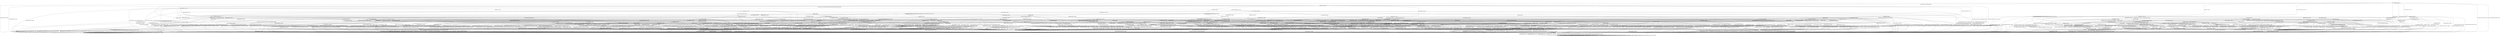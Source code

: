 digraph h17 {
s0 [label="s0"];
s1 [label="s1"];
s2 [label="s2"];
s6 [label="s6"];
s8 [label="s8"];
s16 [label="s16"];
s17 [label="s17"];
s94 [label="s94"];
s3 [label="s3"];
s4 [label="s4"];
s7 [label="s7"];
s9 [label="s9"];
s10 [label="s10"];
s18 [label="s18"];
s24 [label="s24"];
s69 [label="s69"];
s72 [label="s72"];
s76 [label="s76"];
s77 [label="s77"];
s79 [label="s79"];
s95 [label="s95"];
s96 [label="s96"];
s5 [label="s5"];
s11 [label="s11"];
s19 [label="s19"];
s25 [label="s25"];
s27 [label="s27"];
s29 [label="s29"];
s30 [label="s30"];
s31 [label="s31"];
s36 [label="s36"];
s40 [label="s40"];
s42 [label="s42"];
s43 [label="s43"];
s45 [label="s45"];
s81 [label="s81"];
s82 [label="s82"];
s91 [label="s91"];
s92 [label="s92"];
s98 [label="s98"];
s99 [label="s99"];
s100 [label="s100"];
s12 [label="s12"];
s13 [label="s13"];
s20 [label="s20"];
s22 [label="s22"];
s26 [label="s26"];
s28 [label="s28"];
s32 [label="s32"];
s37 [label="s37"];
s39 [label="s39"];
s41 [label="s41"];
s44 [label="s44"];
s51 [label="s51"];
s53 [label="s53"];
s59 [label="s59"];
s61 [label="s61"];
s62 [label="s62"];
s67 [label="s67"];
s78 [label="s78"];
s93 [label="s93"];
s101 [label="s101"];
s14 [label="s14"];
s15 [label="s15"];
s21 [label="s21"];
s23 [label="s23"];
s33 [label="s33"];
s34 [label="s34"];
s35 [label="s35"];
s38 [label="s38"];
s46 [label="s46"];
s47 [label="s47"];
s48 [label="s48"];
s50 [label="s50"];
s52 [label="s52"];
s60 [label="s60"];
s63 [label="s63"];
s70 [label="s70"];
s71 [label="s71"];
s80 [label="s80"];
s83 [label="s83"];
s87 [label="s87"];
s97 [label="s97"];
s49 [label="s49"];
s54 [label="s54"];
s55 [label="s55"];
s56 [label="s56"];
s64 [label="s64"];
s65 [label="s65"];
s66 [label="s66"];
s68 [label="s68"];
s73 [label="s73"];
s74 [label="s74"];
s75 [label="s75"];
s84 [label="s84"];
s86 [label="s86"];
s57 [label="s57"];
s58 [label="s58"];
s85 [label="s85"];
s88 [label="s88"];
s89 [label="s89"];
s90 [label="s90"];
s0 -> s1 [label="RSA_CLIENT_HELLO / HELLO_VERIFY_REQUEST"];
s0 -> s2 [label="RSA_CLIENT_KEY_EXCHANGE / TIMEOUT"];
s0 -> s8 [label="CHANGE_CIPHER_SPEC / TIMEOUT"];
s0 -> s16 [label="FINISHED / TIMEOUT"];
s0 -> s0 [label="APPLICATION / TIMEOUT"];
s0 -> s94 [label="CERTIFICATE / TIMEOUT"];
s0 -> s17 [label="EMPTY_CERTIFICATE / TIMEOUT"];
s0 -> s16 [label="CERTIFICATE_VERIFY / TIMEOUT"];
s0 -> s6 [label="Alert(WARNING,CLOSE_NOTIFY) / TIMEOUT"];
s0 -> s6 [label="Alert(FATAL,UNEXPECTED_MESSAGE) / TIMEOUT"];
s1 -> s3 [label="RSA_CLIENT_HELLO / SERVER_HELLO,CERTIFICATE,CERTIFICATE_REQUEST,SERVER_HELLO_DONE"];
s1 -> s4 [label="RSA_CLIENT_KEY_EXCHANGE / TIMEOUT"];
s1 -> s8 [label="CHANGE_CIPHER_SPEC / TIMEOUT"];
s1 -> s9 [label="FINISHED / TIMEOUT"];
s1 -> s1 [label="APPLICATION / TIMEOUT"];
s1 -> s24 [label="CERTIFICATE / TIMEOUT"];
s1 -> s18 [label="EMPTY_CERTIFICATE / TIMEOUT"];
s1 -> s9 [label="CERTIFICATE_VERIFY / TIMEOUT"];
s1 -> s6 [label="Alert(WARNING,CLOSE_NOTIFY) / Alert(WARNING,CLOSE_NOTIFY)"];
s1 -> s6 [label="Alert(FATAL,UNEXPECTED_MESSAGE) / TIMEOUT"];
s2 -> s69 [label="RSA_CLIENT_HELLO / TIMEOUT"];
s2 -> s16 [label="RSA_CLIENT_KEY_EXCHANGE / TIMEOUT"];
s2 -> s10 [label="CHANGE_CIPHER_SPEC / TIMEOUT"];
s2 -> s79 [label="FINISHED / TIMEOUT"];
s2 -> s2 [label="APPLICATION / TIMEOUT"];
s2 -> s76 [label="CERTIFICATE / TIMEOUT"];
s2 -> s76 [label="EMPTY_CERTIFICATE / TIMEOUT"];
s2 -> s95 [label="CERTIFICATE_VERIFY / TIMEOUT"];
s2 -> s6 [label="Alert(WARNING,CLOSE_NOTIFY) / TIMEOUT"];
s2 -> s6 [label="Alert(FATAL,UNEXPECTED_MESSAGE) / TIMEOUT"];
s6 -> s7 [label="RSA_CLIENT_HELLO / TIMEOUT"];
s6 -> s7 [label="RSA_CLIENT_KEY_EXCHANGE / TIMEOUT"];
s6 -> s7 [label="CHANGE_CIPHER_SPEC / TIMEOUT"];
s6 -> s7 [label="FINISHED / TIMEOUT"];
s6 -> s7 [label="APPLICATION / TIMEOUT"];
s6 -> s7 [label="CERTIFICATE / TIMEOUT"];
s6 -> s7 [label="EMPTY_CERTIFICATE / TIMEOUT"];
s6 -> s7 [label="CERTIFICATE_VERIFY / TIMEOUT"];
s6 -> s7 [label="Alert(WARNING,CLOSE_NOTIFY) / TIMEOUT"];
s6 -> s7 [label="Alert(FATAL,UNEXPECTED_MESSAGE) / TIMEOUT"];
s8 -> s8 [label="RSA_CLIENT_HELLO / TIMEOUT"];
s8 -> s8 [label="RSA_CLIENT_KEY_EXCHANGE / TIMEOUT"];
s8 -> s8 [label="CHANGE_CIPHER_SPEC / TIMEOUT"];
s8 -> s8 [label="FINISHED / TIMEOUT"];
s8 -> s8 [label="APPLICATION / TIMEOUT"];
s8 -> s8 [label="CERTIFICATE / TIMEOUT"];
s8 -> s8 [label="EMPTY_CERTIFICATE / TIMEOUT"];
s8 -> s8 [label="CERTIFICATE_VERIFY / TIMEOUT"];
s8 -> s8 [label="Alert(WARNING,CLOSE_NOTIFY) / TIMEOUT"];
s8 -> s8 [label="Alert(FATAL,UNEXPECTED_MESSAGE) / TIMEOUT"];
s16 -> s16 [label="RSA_CLIENT_HELLO / TIMEOUT"];
s16 -> s16 [label="RSA_CLIENT_KEY_EXCHANGE / TIMEOUT"];
s16 -> s8 [label="CHANGE_CIPHER_SPEC / TIMEOUT"];
s16 -> s16 [label="FINISHED / TIMEOUT"];
s16 -> s16 [label="APPLICATION / TIMEOUT"];
s16 -> s16 [label="CERTIFICATE / TIMEOUT"];
s16 -> s16 [label="EMPTY_CERTIFICATE / TIMEOUT"];
s16 -> s16 [label="CERTIFICATE_VERIFY / TIMEOUT"];
s16 -> s6 [label="Alert(WARNING,CLOSE_NOTIFY) / TIMEOUT"];
s16 -> s6 [label="Alert(FATAL,UNEXPECTED_MESSAGE) / TIMEOUT"];
s17 -> s72 [label="RSA_CLIENT_HELLO / TIMEOUT"];
s17 -> s76 [label="RSA_CLIENT_KEY_EXCHANGE / TIMEOUT"];
s17 -> s10 [label="CHANGE_CIPHER_SPEC / TIMEOUT"];
s17 -> s77 [label="FINISHED / TIMEOUT"];
s17 -> s17 [label="APPLICATION / TIMEOUT"];
s17 -> s16 [label="CERTIFICATE / TIMEOUT"];
s17 -> s16 [label="EMPTY_CERTIFICATE / TIMEOUT"];
s17 -> s96 [label="CERTIFICATE_VERIFY / TIMEOUT"];
s17 -> s6 [label="Alert(WARNING,CLOSE_NOTIFY) / TIMEOUT"];
s17 -> s6 [label="Alert(FATAL,UNEXPECTED_MESSAGE) / TIMEOUT"];
s94 -> s94 [label="RSA_CLIENT_HELLO / TIMEOUT"];
s94 -> s94 [label="RSA_CLIENT_KEY_EXCHANGE / TIMEOUT"];
s94 -> s8 [label="CHANGE_CIPHER_SPEC / TIMEOUT"];
s94 -> s16 [label="FINISHED / TIMEOUT"];
s94 -> s94 [label="APPLICATION / TIMEOUT"];
s94 -> s16 [label="CERTIFICATE / TIMEOUT"];
s94 -> s16 [label="EMPTY_CERTIFICATE / TIMEOUT"];
s94 -> s96 [label="CERTIFICATE_VERIFY / TIMEOUT"];
s94 -> s6 [label="Alert(WARNING,CLOSE_NOTIFY) / TIMEOUT"];
s94 -> s6 [label="Alert(FATAL,UNEXPECTED_MESSAGE) / TIMEOUT"];
s3 -> s6 [label="RSA_CLIENT_HELLO / Alert(FATAL,UNEXPECTED_MESSAGE)"];
s3 -> s11 [label="RSA_CLIENT_KEY_EXCHANGE / TIMEOUT"];
s3 -> s8 [label="CHANGE_CIPHER_SPEC / TIMEOUT"];
s3 -> s9 [label="FINISHED / TIMEOUT"];
s3 -> s3 [label="APPLICATION / TIMEOUT"];
s3 -> s29 [label="CERTIFICATE / TIMEOUT"];
s3 -> s19 [label="EMPTY_CERTIFICATE / TIMEOUT"];
s3 -> s9 [label="CERTIFICATE_VERIFY / TIMEOUT"];
s3 -> s6 [label="Alert(WARNING,CLOSE_NOTIFY) / Alert(WARNING,CLOSE_NOTIFY)"];
s3 -> s6 [label="Alert(FATAL,UNEXPECTED_MESSAGE) / TIMEOUT"];
s4 -> s30 [label="RSA_CLIENT_HELLO / TIMEOUT"];
s4 -> s9 [label="RSA_CLIENT_KEY_EXCHANGE / TIMEOUT"];
s4 -> s5 [label="CHANGE_CIPHER_SPEC / TIMEOUT"];
s4 -> s45 [label="FINISHED / TIMEOUT"];
s4 -> s4 [label="APPLICATION / TIMEOUT"];
s4 -> s25 [label="CERTIFICATE / TIMEOUT"];
s4 -> s25 [label="EMPTY_CERTIFICATE / TIMEOUT"];
s4 -> s36 [label="CERTIFICATE_VERIFY / TIMEOUT"];
s4 -> s6 [label="Alert(WARNING,CLOSE_NOTIFY) / Alert(WARNING,CLOSE_NOTIFY)"];
s4 -> s6 [label="Alert(FATAL,UNEXPECTED_MESSAGE) / TIMEOUT"];
s7 -> s7 [label="RSA_CLIENT_HELLO / SOCKET_CLOSED"];
s7 -> s7 [label="RSA_CLIENT_KEY_EXCHANGE / SOCKET_CLOSED"];
s7 -> s7 [label="CHANGE_CIPHER_SPEC / SOCKET_CLOSED"];
s7 -> s7 [label="FINISHED / SOCKET_CLOSED"];
s7 -> s7 [label="APPLICATION / SOCKET_CLOSED"];
s7 -> s7 [label="CERTIFICATE / SOCKET_CLOSED"];
s7 -> s7 [label="EMPTY_CERTIFICATE / SOCKET_CLOSED"];
s7 -> s7 [label="CERTIFICATE_VERIFY / SOCKET_CLOSED"];
s7 -> s7 [label="Alert(WARNING,CLOSE_NOTIFY) / SOCKET_CLOSED"];
s7 -> s7 [label="Alert(FATAL,UNEXPECTED_MESSAGE) / SOCKET_CLOSED"];
s9 -> s9 [label="RSA_CLIENT_HELLO / TIMEOUT"];
s9 -> s9 [label="RSA_CLIENT_KEY_EXCHANGE / TIMEOUT"];
s9 -> s8 [label="CHANGE_CIPHER_SPEC / TIMEOUT"];
s9 -> s9 [label="FINISHED / TIMEOUT"];
s9 -> s9 [label="APPLICATION / TIMEOUT"];
s9 -> s9 [label="CERTIFICATE / TIMEOUT"];
s9 -> s9 [label="EMPTY_CERTIFICATE / TIMEOUT"];
s9 -> s9 [label="CERTIFICATE_VERIFY / TIMEOUT"];
s9 -> s6 [label="Alert(WARNING,CLOSE_NOTIFY) / Alert(WARNING,CLOSE_NOTIFY)"];
s9 -> s6 [label="Alert(FATAL,UNEXPECTED_MESSAGE) / TIMEOUT"];
s10 -> s6 [label="RSA_CLIENT_HELLO / TIMEOUT"];
s10 -> s6 [label="RSA_CLIENT_KEY_EXCHANGE / TIMEOUT"];
s10 -> s8 [label="CHANGE_CIPHER_SPEC / TIMEOUT"];
s10 -> s6 [label="FINISHED / TIMEOUT"];
s10 -> s10 [label="APPLICATION / TIMEOUT"];
s10 -> s6 [label="CERTIFICATE / TIMEOUT"];
s10 -> s6 [label="EMPTY_CERTIFICATE / TIMEOUT"];
s10 -> s6 [label="CERTIFICATE_VERIFY / TIMEOUT"];
s10 -> s10 [label="Alert(WARNING,CLOSE_NOTIFY) / TIMEOUT"];
s10 -> s10 [label="Alert(FATAL,UNEXPECTED_MESSAGE) / TIMEOUT"];
s18 -> s31 [label="RSA_CLIENT_HELLO / TIMEOUT"];
s18 -> s25 [label="RSA_CLIENT_KEY_EXCHANGE / TIMEOUT"];
s18 -> s5 [label="CHANGE_CIPHER_SPEC / TIMEOUT"];
s18 -> s40 [label="FINISHED / TIMEOUT"];
s18 -> s18 [label="APPLICATION / TIMEOUT"];
s18 -> s9 [label="CERTIFICATE / TIMEOUT"];
s18 -> s9 [label="EMPTY_CERTIFICATE / TIMEOUT"];
s18 -> s27 [label="CERTIFICATE_VERIFY / TIMEOUT"];
s18 -> s6 [label="Alert(WARNING,CLOSE_NOTIFY) / Alert(WARNING,CLOSE_NOTIFY)"];
s18 -> s6 [label="Alert(FATAL,UNEXPECTED_MESSAGE) / TIMEOUT"];
s24 -> s24 [label="RSA_CLIENT_HELLO / TIMEOUT"];
s24 -> s42 [label="RSA_CLIENT_KEY_EXCHANGE / TIMEOUT"];
s24 -> s8 [label="CHANGE_CIPHER_SPEC / TIMEOUT"];
s24 -> s43 [label="FINISHED / TIMEOUT"];
s24 -> s24 [label="APPLICATION / TIMEOUT"];
s24 -> s9 [label="CERTIFICATE / TIMEOUT"];
s24 -> s9 [label="EMPTY_CERTIFICATE / TIMEOUT"];
s24 -> s27 [label="CERTIFICATE_VERIFY / TIMEOUT"];
s24 -> s6 [label="Alert(WARNING,CLOSE_NOTIFY) / Alert(WARNING,CLOSE_NOTIFY)"];
s24 -> s6 [label="Alert(FATAL,UNEXPECTED_MESSAGE) / TIMEOUT"];
s69 -> s16 [label="RSA_CLIENT_HELLO / TIMEOUT"];
s69 -> s16 [label="RSA_CLIENT_KEY_EXCHANGE / TIMEOUT"];
s69 -> s10 [label="CHANGE_CIPHER_SPEC / TIMEOUT"];
s69 -> s91 [label="FINISHED / TIMEOUT"];
s69 -> s69 [label="APPLICATION / TIMEOUT"];
s69 -> s81 [label="CERTIFICATE / TIMEOUT"];
s69 -> s81 [label="EMPTY_CERTIFICATE / TIMEOUT"];
s69 -> s98 [label="CERTIFICATE_VERIFY / TIMEOUT"];
s69 -> s6 [label="Alert(WARNING,CLOSE_NOTIFY) / TIMEOUT"];
s69 -> s6 [label="Alert(FATAL,UNEXPECTED_MESSAGE) / TIMEOUT"];
s72 -> s16 [label="RSA_CLIENT_HELLO / TIMEOUT"];
s72 -> s81 [label="RSA_CLIENT_KEY_EXCHANGE / TIMEOUT"];
s72 -> s10 [label="CHANGE_CIPHER_SPEC / TIMEOUT"];
s72 -> s92 [label="FINISHED / TIMEOUT"];
s72 -> s72 [label="APPLICATION / TIMEOUT"];
s72 -> s16 [label="CERTIFICATE / TIMEOUT"];
s72 -> s16 [label="EMPTY_CERTIFICATE / TIMEOUT"];
s72 -> s99 [label="CERTIFICATE_VERIFY / TIMEOUT"];
s72 -> s6 [label="Alert(WARNING,CLOSE_NOTIFY) / TIMEOUT"];
s72 -> s6 [label="Alert(FATAL,UNEXPECTED_MESSAGE) / TIMEOUT"];
s76 -> s81 [label="RSA_CLIENT_HELLO / TIMEOUT"];
s76 -> s16 [label="RSA_CLIENT_KEY_EXCHANGE / TIMEOUT"];
s76 -> s10 [label="CHANGE_CIPHER_SPEC / TIMEOUT"];
s76 -> s82 [label="FINISHED / TIMEOUT"];
s76 -> s76 [label="APPLICATION / TIMEOUT"];
s76 -> s16 [label="CERTIFICATE / TIMEOUT"];
s76 -> s16 [label="EMPTY_CERTIFICATE / TIMEOUT"];
s76 -> s100 [label="CERTIFICATE_VERIFY / TIMEOUT"];
s76 -> s6 [label="Alert(WARNING,CLOSE_NOTIFY) / TIMEOUT"];
s76 -> s6 [label="Alert(FATAL,UNEXPECTED_MESSAGE) / TIMEOUT"];
s77 -> s92 [label="RSA_CLIENT_HELLO / TIMEOUT"];
s77 -> s82 [label="RSA_CLIENT_KEY_EXCHANGE / TIMEOUT"];
s77 -> s10 [label="CHANGE_CIPHER_SPEC / TIMEOUT"];
s77 -> s16 [label="FINISHED / TIMEOUT"];
s77 -> s77 [label="APPLICATION / TIMEOUT"];
s77 -> s16 [label="CERTIFICATE / TIMEOUT"];
s77 -> s16 [label="EMPTY_CERTIFICATE / TIMEOUT"];
s77 -> s77 [label="CERTIFICATE_VERIFY / TIMEOUT"];
s77 -> s6 [label="Alert(WARNING,CLOSE_NOTIFY) / TIMEOUT"];
s77 -> s6 [label="Alert(FATAL,UNEXPECTED_MESSAGE) / TIMEOUT"];
s79 -> s91 [label="RSA_CLIENT_HELLO / TIMEOUT"];
s79 -> s16 [label="RSA_CLIENT_KEY_EXCHANGE / TIMEOUT"];
s79 -> s10 [label="CHANGE_CIPHER_SPEC / TIMEOUT"];
s79 -> s16 [label="FINISHED / TIMEOUT"];
s79 -> s79 [label="APPLICATION / TIMEOUT"];
s79 -> s82 [label="CERTIFICATE / TIMEOUT"];
s79 -> s82 [label="EMPTY_CERTIFICATE / TIMEOUT"];
s79 -> s79 [label="CERTIFICATE_VERIFY / TIMEOUT"];
s79 -> s6 [label="Alert(WARNING,CLOSE_NOTIFY) / TIMEOUT"];
s79 -> s6 [label="Alert(FATAL,UNEXPECTED_MESSAGE) / TIMEOUT"];
s95 -> s98 [label="RSA_CLIENT_HELLO / TIMEOUT"];
s95 -> s16 [label="RSA_CLIENT_KEY_EXCHANGE / TIMEOUT"];
s95 -> s10 [label="CHANGE_CIPHER_SPEC / TIMEOUT"];
s95 -> s79 [label="FINISHED / TIMEOUT"];
s95 -> s95 [label="APPLICATION / TIMEOUT"];
s95 -> s100 [label="CERTIFICATE / TIMEOUT"];
s95 -> s100 [label="EMPTY_CERTIFICATE / TIMEOUT"];
s95 -> s16 [label="CERTIFICATE_VERIFY / TIMEOUT"];
s95 -> s6 [label="Alert(WARNING,CLOSE_NOTIFY) / TIMEOUT"];
s95 -> s6 [label="Alert(FATAL,UNEXPECTED_MESSAGE) / TIMEOUT"];
s96 -> s99 [label="RSA_CLIENT_HELLO / TIMEOUT"];
s96 -> s100 [label="RSA_CLIENT_KEY_EXCHANGE / TIMEOUT"];
s96 -> s10 [label="CHANGE_CIPHER_SPEC / TIMEOUT"];
s96 -> s77 [label="FINISHED / TIMEOUT"];
s96 -> s96 [label="APPLICATION / TIMEOUT"];
s96 -> s16 [label="CERTIFICATE / TIMEOUT"];
s96 -> s16 [label="EMPTY_CERTIFICATE / TIMEOUT"];
s96 -> s16 [label="CERTIFICATE_VERIFY / TIMEOUT"];
s96 -> s6 [label="Alert(WARNING,CLOSE_NOTIFY) / TIMEOUT"];
s96 -> s6 [label="Alert(FATAL,UNEXPECTED_MESSAGE) / TIMEOUT"];
s5 -> s6 [label="RSA_CLIENT_HELLO / Alert(FATAL,UNEXPECTED_MESSAGE)"];
s5 -> s6 [label="RSA_CLIENT_KEY_EXCHANGE / Alert(FATAL,UNEXPECTED_MESSAGE)"];
s5 -> s8 [label="CHANGE_CIPHER_SPEC / TIMEOUT"];
s5 -> s6 [label="FINISHED / Alert(FATAL,UNEXPECTED_MESSAGE)"];
s5 -> s5 [label="APPLICATION / TIMEOUT"];
s5 -> s6 [label="CERTIFICATE / Alert(FATAL,UNEXPECTED_MESSAGE)"];
s5 -> s6 [label="EMPTY_CERTIFICATE / Alert(FATAL,UNEXPECTED_MESSAGE)"];
s5 -> s6 [label="CERTIFICATE_VERIFY / Alert(FATAL,UNEXPECTED_MESSAGE)"];
s5 -> s5 [label="Alert(WARNING,CLOSE_NOTIFY) / TIMEOUT"];
s5 -> s5 [label="Alert(FATAL,UNEXPECTED_MESSAGE) / TIMEOUT"];
s11 -> s30 [label="RSA_CLIENT_HELLO / TIMEOUT"];
s11 -> s9 [label="RSA_CLIENT_KEY_EXCHANGE / TIMEOUT"];
s11 -> s12 [label="CHANGE_CIPHER_SPEC / TIMEOUT"];
s11 -> s45 [label="FINISHED / TIMEOUT"];
s11 -> s11 [label="APPLICATION / TIMEOUT"];
s11 -> s20 [label="CERTIFICATE / TIMEOUT"];
s11 -> s26 [label="EMPTY_CERTIFICATE / TIMEOUT"];
s11 -> s13 [label="CERTIFICATE_VERIFY / TIMEOUT"];
s11 -> s6 [label="Alert(WARNING,CLOSE_NOTIFY) / Alert(WARNING,CLOSE_NOTIFY)"];
s11 -> s6 [label="Alert(FATAL,UNEXPECTED_MESSAGE) / TIMEOUT"];
s19 -> s32 [label="RSA_CLIENT_HELLO / TIMEOUT"];
s19 -> s26 [label="RSA_CLIENT_KEY_EXCHANGE / TIMEOUT"];
s19 -> s22 [label="CHANGE_CIPHER_SPEC / TIMEOUT"];
s19 -> s41 [label="FINISHED / TIMEOUT"];
s19 -> s19 [label="APPLICATION / TIMEOUT"];
s19 -> s9 [label="CERTIFICATE / TIMEOUT"];
s19 -> s9 [label="EMPTY_CERTIFICATE / TIMEOUT"];
s19 -> s28 [label="CERTIFICATE_VERIFY / TIMEOUT"];
s19 -> s6 [label="Alert(WARNING,CLOSE_NOTIFY) / Alert(WARNING,CLOSE_NOTIFY)"];
s19 -> s6 [label="Alert(FATAL,UNEXPECTED_MESSAGE) / TIMEOUT"];
s25 -> s33 [label="RSA_CLIENT_HELLO / TIMEOUT"];
s25 -> s9 [label="RSA_CLIENT_KEY_EXCHANGE / TIMEOUT"];
s25 -> s5 [label="CHANGE_CIPHER_SPEC / TIMEOUT"];
s25 -> s48 [label="FINISHED / TIMEOUT"];
s25 -> s25 [label="APPLICATION / TIMEOUT"];
s25 -> s9 [label="CERTIFICATE / TIMEOUT"];
s25 -> s9 [label="EMPTY_CERTIFICATE / TIMEOUT"];
s25 -> s37 [label="CERTIFICATE_VERIFY / TIMEOUT"];
s25 -> s6 [label="Alert(WARNING,CLOSE_NOTIFY) / Alert(WARNING,CLOSE_NOTIFY)"];
s25 -> s6 [label="Alert(FATAL,UNEXPECTED_MESSAGE) / TIMEOUT"];
s27 -> s51 [label="RSA_CLIENT_HELLO / TIMEOUT"];
s27 -> s37 [label="RSA_CLIENT_KEY_EXCHANGE / TIMEOUT"];
s27 -> s5 [label="CHANGE_CIPHER_SPEC / TIMEOUT"];
s27 -> s59 [label="FINISHED / TIMEOUT"];
s27 -> s27 [label="APPLICATION / TIMEOUT"];
s27 -> s9 [label="CERTIFICATE / TIMEOUT"];
s27 -> s9 [label="EMPTY_CERTIFICATE / TIMEOUT"];
s27 -> s9 [label="CERTIFICATE_VERIFY / TIMEOUT"];
s27 -> s6 [label="Alert(WARNING,CLOSE_NOTIFY) / Alert(WARNING,CLOSE_NOTIFY)"];
s27 -> s6 [label="Alert(FATAL,UNEXPECTED_MESSAGE) / TIMEOUT"];
s29 -> s24 [label="RSA_CLIENT_HELLO / TIMEOUT"];
s29 -> s39 [label="RSA_CLIENT_KEY_EXCHANGE / TIMEOUT"];
s29 -> s8 [label="CHANGE_CIPHER_SPEC / TIMEOUT"];
s29 -> s43 [label="FINISHED / TIMEOUT"];
s29 -> s29 [label="APPLICATION / TIMEOUT"];
s29 -> s9 [label="CERTIFICATE / TIMEOUT"];
s29 -> s9 [label="EMPTY_CERTIFICATE / TIMEOUT"];
s29 -> s78 [label="CERTIFICATE_VERIFY / TIMEOUT"];
s29 -> s6 [label="Alert(WARNING,CLOSE_NOTIFY) / Alert(WARNING,CLOSE_NOTIFY)"];
s29 -> s6 [label="Alert(FATAL,UNEXPECTED_MESSAGE) / TIMEOUT"];
s30 -> s9 [label="RSA_CLIENT_HELLO / TIMEOUT"];
s30 -> s9 [label="RSA_CLIENT_KEY_EXCHANGE / TIMEOUT"];
s30 -> s5 [label="CHANGE_CIPHER_SPEC / TIMEOUT"];
s30 -> s61 [label="FINISHED / TIMEOUT"];
s30 -> s30 [label="APPLICATION / TIMEOUT"];
s30 -> s33 [label="CERTIFICATE / TIMEOUT"];
s30 -> s33 [label="EMPTY_CERTIFICATE / TIMEOUT"];
s30 -> s53 [label="CERTIFICATE_VERIFY / TIMEOUT"];
s30 -> s6 [label="Alert(WARNING,CLOSE_NOTIFY) / Alert(WARNING,CLOSE_NOTIFY)"];
s30 -> s6 [label="Alert(FATAL,UNEXPECTED_MESSAGE) / TIMEOUT"];
s31 -> s9 [label="RSA_CLIENT_HELLO / TIMEOUT"];
s31 -> s33 [label="RSA_CLIENT_KEY_EXCHANGE / TIMEOUT"];
s31 -> s5 [label="CHANGE_CIPHER_SPEC / TIMEOUT"];
s31 -> s62 [label="FINISHED / TIMEOUT"];
s31 -> s31 [label="APPLICATION / TIMEOUT"];
s31 -> s9 [label="CERTIFICATE / TIMEOUT"];
s31 -> s9 [label="EMPTY_CERTIFICATE / TIMEOUT"];
s31 -> s51 [label="CERTIFICATE_VERIFY / TIMEOUT"];
s31 -> s6 [label="Alert(WARNING,CLOSE_NOTIFY) / Alert(WARNING,CLOSE_NOTIFY)"];
s31 -> s6 [label="Alert(FATAL,UNEXPECTED_MESSAGE) / TIMEOUT"];
s36 -> s53 [label="RSA_CLIENT_HELLO / TIMEOUT"];
s36 -> s9 [label="RSA_CLIENT_KEY_EXCHANGE / TIMEOUT"];
s36 -> s5 [label="CHANGE_CIPHER_SPEC / TIMEOUT"];
s36 -> s67 [label="FINISHED / TIMEOUT"];
s36 -> s36 [label="APPLICATION / TIMEOUT"];
s36 -> s37 [label="CERTIFICATE / TIMEOUT"];
s36 -> s37 [label="EMPTY_CERTIFICATE / TIMEOUT"];
s36 -> s9 [label="CERTIFICATE_VERIFY / TIMEOUT"];
s36 -> s6 [label="Alert(WARNING,CLOSE_NOTIFY) / Alert(WARNING,CLOSE_NOTIFY)"];
s36 -> s6 [label="Alert(FATAL,UNEXPECTED_MESSAGE) / TIMEOUT"];
s40 -> s62 [label="RSA_CLIENT_HELLO / TIMEOUT"];
s40 -> s48 [label="RSA_CLIENT_KEY_EXCHANGE / TIMEOUT"];
s40 -> s5 [label="CHANGE_CIPHER_SPEC / TIMEOUT"];
s40 -> s9 [label="FINISHED / TIMEOUT"];
s40 -> s40 [label="APPLICATION / TIMEOUT"];
s40 -> s9 [label="CERTIFICATE / TIMEOUT"];
s40 -> s9 [label="EMPTY_CERTIFICATE / TIMEOUT"];
s40 -> s59 [label="CERTIFICATE_VERIFY / TIMEOUT"];
s40 -> s6 [label="Alert(WARNING,CLOSE_NOTIFY) / Alert(WARNING,CLOSE_NOTIFY)"];
s40 -> s6 [label="Alert(FATAL,UNEXPECTED_MESSAGE) / TIMEOUT"];
s42 -> s42 [label="RSA_CLIENT_HELLO / TIMEOUT"];
s42 -> s9 [label="RSA_CLIENT_KEY_EXCHANGE / TIMEOUT"];
s42 -> s8 [label="CHANGE_CIPHER_SPEC / TIMEOUT"];
s42 -> s97 [label="FINISHED / TIMEOUT"];
s42 -> s42 [label="APPLICATION / TIMEOUT"];
s42 -> s9 [label="CERTIFICATE / TIMEOUT"];
s42 -> s9 [label="EMPTY_CERTIFICATE / TIMEOUT"];
s42 -> s37 [label="CERTIFICATE_VERIFY / TIMEOUT"];
s42 -> s6 [label="Alert(WARNING,CLOSE_NOTIFY) / Alert(WARNING,CLOSE_NOTIFY)"];
s42 -> s6 [label="Alert(FATAL,UNEXPECTED_MESSAGE) / TIMEOUT"];
s43 -> s44 [label="RSA_CLIENT_HELLO / TIMEOUT"];
s43 -> s97 [label="RSA_CLIENT_KEY_EXCHANGE / TIMEOUT"];
s43 -> s8 [label="CHANGE_CIPHER_SPEC / TIMEOUT"];
s43 -> s9 [label="FINISHED / TIMEOUT"];
s43 -> s43 [label="APPLICATION / TIMEOUT"];
s43 -> s9 [label="CERTIFICATE / TIMEOUT"];
s43 -> s9 [label="EMPTY_CERTIFICATE / TIMEOUT"];
s43 -> s59 [label="CERTIFICATE_VERIFY / TIMEOUT"];
s43 -> s6 [label="Alert(WARNING,CLOSE_NOTIFY) / Alert(WARNING,CLOSE_NOTIFY)"];
s43 -> s6 [label="Alert(FATAL,UNEXPECTED_MESSAGE) / TIMEOUT"];
s45 -> s61 [label="RSA_CLIENT_HELLO / TIMEOUT"];
s45 -> s9 [label="RSA_CLIENT_KEY_EXCHANGE / TIMEOUT"];
s45 -> s5 [label="CHANGE_CIPHER_SPEC / TIMEOUT"];
s45 -> s9 [label="FINISHED / TIMEOUT"];
s45 -> s45 [label="APPLICATION / TIMEOUT"];
s45 -> s48 [label="CERTIFICATE / TIMEOUT"];
s45 -> s48 [label="EMPTY_CERTIFICATE / TIMEOUT"];
s45 -> s67 [label="CERTIFICATE_VERIFY / TIMEOUT"];
s45 -> s6 [label="Alert(WARNING,CLOSE_NOTIFY) / Alert(WARNING,CLOSE_NOTIFY)"];
s45 -> s6 [label="Alert(FATAL,UNEXPECTED_MESSAGE) / TIMEOUT"];
s81 -> s16 [label="RSA_CLIENT_HELLO / TIMEOUT"];
s81 -> s16 [label="RSA_CLIENT_KEY_EXCHANGE / TIMEOUT"];
s81 -> s10 [label="CHANGE_CIPHER_SPEC / TIMEOUT"];
s81 -> s93 [label="FINISHED / TIMEOUT"];
s81 -> s81 [label="APPLICATION / TIMEOUT"];
s81 -> s16 [label="CERTIFICATE / TIMEOUT"];
s81 -> s16 [label="EMPTY_CERTIFICATE / TIMEOUT"];
s81 -> s101 [label="CERTIFICATE_VERIFY / TIMEOUT"];
s81 -> s6 [label="Alert(WARNING,CLOSE_NOTIFY) / TIMEOUT"];
s81 -> s6 [label="Alert(FATAL,UNEXPECTED_MESSAGE) / TIMEOUT"];
s82 -> s93 [label="RSA_CLIENT_HELLO / TIMEOUT"];
s82 -> s16 [label="RSA_CLIENT_KEY_EXCHANGE / TIMEOUT"];
s82 -> s10 [label="CHANGE_CIPHER_SPEC / TIMEOUT"];
s82 -> s16 [label="FINISHED / TIMEOUT"];
s82 -> s82 [label="APPLICATION / TIMEOUT"];
s82 -> s16 [label="CERTIFICATE / TIMEOUT"];
s82 -> s16 [label="EMPTY_CERTIFICATE / TIMEOUT"];
s82 -> s82 [label="CERTIFICATE_VERIFY / TIMEOUT"];
s82 -> s6 [label="Alert(WARNING,CLOSE_NOTIFY) / TIMEOUT"];
s82 -> s6 [label="Alert(FATAL,UNEXPECTED_MESSAGE) / TIMEOUT"];
s91 -> s16 [label="RSA_CLIENT_HELLO / TIMEOUT"];
s91 -> s16 [label="RSA_CLIENT_KEY_EXCHANGE / TIMEOUT"];
s91 -> s10 [label="CHANGE_CIPHER_SPEC / TIMEOUT"];
s91 -> s16 [label="FINISHED / TIMEOUT"];
s91 -> s91 [label="APPLICATION / TIMEOUT"];
s91 -> s93 [label="CERTIFICATE / TIMEOUT"];
s91 -> s93 [label="EMPTY_CERTIFICATE / TIMEOUT"];
s91 -> s91 [label="CERTIFICATE_VERIFY / TIMEOUT"];
s91 -> s6 [label="Alert(WARNING,CLOSE_NOTIFY) / TIMEOUT"];
s91 -> s6 [label="Alert(FATAL,UNEXPECTED_MESSAGE) / TIMEOUT"];
s92 -> s16 [label="RSA_CLIENT_HELLO / TIMEOUT"];
s92 -> s93 [label="RSA_CLIENT_KEY_EXCHANGE / TIMEOUT"];
s92 -> s10 [label="CHANGE_CIPHER_SPEC / TIMEOUT"];
s92 -> s16 [label="FINISHED / TIMEOUT"];
s92 -> s92 [label="APPLICATION / TIMEOUT"];
s92 -> s16 [label="CERTIFICATE / TIMEOUT"];
s92 -> s16 [label="EMPTY_CERTIFICATE / TIMEOUT"];
s92 -> s92 [label="CERTIFICATE_VERIFY / TIMEOUT"];
s92 -> s6 [label="Alert(WARNING,CLOSE_NOTIFY) / TIMEOUT"];
s92 -> s6 [label="Alert(FATAL,UNEXPECTED_MESSAGE) / TIMEOUT"];
s98 -> s16 [label="RSA_CLIENT_HELLO / TIMEOUT"];
s98 -> s16 [label="RSA_CLIENT_KEY_EXCHANGE / TIMEOUT"];
s98 -> s10 [label="CHANGE_CIPHER_SPEC / TIMEOUT"];
s98 -> s91 [label="FINISHED / TIMEOUT"];
s98 -> s98 [label="APPLICATION / TIMEOUT"];
s98 -> s101 [label="CERTIFICATE / TIMEOUT"];
s98 -> s101 [label="EMPTY_CERTIFICATE / TIMEOUT"];
s98 -> s16 [label="CERTIFICATE_VERIFY / TIMEOUT"];
s98 -> s6 [label="Alert(WARNING,CLOSE_NOTIFY) / TIMEOUT"];
s98 -> s6 [label="Alert(FATAL,UNEXPECTED_MESSAGE) / TIMEOUT"];
s99 -> s16 [label="RSA_CLIENT_HELLO / TIMEOUT"];
s99 -> s101 [label="RSA_CLIENT_KEY_EXCHANGE / TIMEOUT"];
s99 -> s10 [label="CHANGE_CIPHER_SPEC / TIMEOUT"];
s99 -> s92 [label="FINISHED / TIMEOUT"];
s99 -> s99 [label="APPLICATION / TIMEOUT"];
s99 -> s16 [label="CERTIFICATE / TIMEOUT"];
s99 -> s16 [label="EMPTY_CERTIFICATE / TIMEOUT"];
s99 -> s16 [label="CERTIFICATE_VERIFY / TIMEOUT"];
s99 -> s6 [label="Alert(WARNING,CLOSE_NOTIFY) / TIMEOUT"];
s99 -> s6 [label="Alert(FATAL,UNEXPECTED_MESSAGE) / TIMEOUT"];
s100 -> s101 [label="RSA_CLIENT_HELLO / TIMEOUT"];
s100 -> s16 [label="RSA_CLIENT_KEY_EXCHANGE / TIMEOUT"];
s100 -> s10 [label="CHANGE_CIPHER_SPEC / TIMEOUT"];
s100 -> s82 [label="FINISHED / TIMEOUT"];
s100 -> s100 [label="APPLICATION / TIMEOUT"];
s100 -> s16 [label="CERTIFICATE / TIMEOUT"];
s100 -> s16 [label="EMPTY_CERTIFICATE / TIMEOUT"];
s100 -> s16 [label="CERTIFICATE_VERIFY / TIMEOUT"];
s100 -> s6 [label="Alert(WARNING,CLOSE_NOTIFY) / TIMEOUT"];
s100 -> s6 [label="Alert(FATAL,UNEXPECTED_MESSAGE) / TIMEOUT"];
s12 -> s80 [label="RSA_CLIENT_HELLO / TIMEOUT"];
s12 -> s9 [label="RSA_CLIENT_KEY_EXCHANGE / TIMEOUT"];
s12 -> s8 [label="CHANGE_CIPHER_SPEC / TIMEOUT"];
s12 -> s14 [label="FINISHED / CHANGE_CIPHER_SPEC,FINISHED,CHANGE_CIPHER_SPEC,FINISHED"];
s12 -> s12 [label="APPLICATION / TIMEOUT"];
s12 -> s46 [label="CERTIFICATE / TIMEOUT"];
s12 -> s70 [label="EMPTY_CERTIFICATE / TIMEOUT"];
s12 -> s71 [label="CERTIFICATE_VERIFY / TIMEOUT"];
s12 -> s12 [label="Alert(WARNING,CLOSE_NOTIFY) / TIMEOUT"];
s12 -> s12 [label="Alert(FATAL,UNEXPECTED_MESSAGE) / TIMEOUT"];
s13 -> s13 [label="RSA_CLIENT_HELLO / TIMEOUT"];
s13 -> s9 [label="RSA_CLIENT_KEY_EXCHANGE / TIMEOUT"];
s13 -> s15 [label="CHANGE_CIPHER_SPEC / TIMEOUT"];
s13 -> s47 [label="FINISHED / TIMEOUT"];
s13 -> s13 [label="APPLICATION / TIMEOUT"];
s13 -> s21 [label="CERTIFICATE / TIMEOUT"];
s13 -> s21 [label="EMPTY_CERTIFICATE / TIMEOUT"];
s13 -> s9 [label="CERTIFICATE_VERIFY / TIMEOUT"];
s13 -> s6 [label="Alert(WARNING,CLOSE_NOTIFY) / Alert(WARNING,CLOSE_NOTIFY)"];
s13 -> s6 [label="Alert(FATAL,UNEXPECTED_MESSAGE) / TIMEOUT"];
s20 -> s33 [label="RSA_CLIENT_HELLO / TIMEOUT"];
s20 -> s9 [label="RSA_CLIENT_KEY_EXCHANGE / TIMEOUT"];
s20 -> s23 [label="CHANGE_CIPHER_SPEC / TIMEOUT"];
s20 -> s48 [label="FINISHED / TIMEOUT"];
s20 -> s20 [label="APPLICATION / TIMEOUT"];
s20 -> s9 [label="CERTIFICATE / TIMEOUT"];
s20 -> s9 [label="EMPTY_CERTIFICATE / TIMEOUT"];
s20 -> s34 [label="CERTIFICATE_VERIFY / TIMEOUT"];
s20 -> s6 [label="Alert(WARNING,CLOSE_NOTIFY) / Alert(WARNING,CLOSE_NOTIFY)"];
s20 -> s6 [label="Alert(FATAL,UNEXPECTED_MESSAGE) / TIMEOUT"];
s22 -> s6 [label="RSA_CLIENT_HELLO / Alert(FATAL,BAD_CERTIFICATE)"];
s22 -> s6 [label="RSA_CLIENT_KEY_EXCHANGE / Alert(FATAL,BAD_CERTIFICATE)"];
s22 -> s8 [label="CHANGE_CIPHER_SPEC / TIMEOUT"];
s22 -> s6 [label="FINISHED / Alert(FATAL,BAD_CERTIFICATE)"];
s22 -> s22 [label="APPLICATION / TIMEOUT"];
s22 -> s6 [label="CERTIFICATE / Alert(FATAL,BAD_CERTIFICATE)"];
s22 -> s6 [label="EMPTY_CERTIFICATE / Alert(FATAL,BAD_CERTIFICATE)"];
s22 -> s6 [label="CERTIFICATE_VERIFY / Alert(FATAL,BAD_CERTIFICATE)"];
s22 -> s22 [label="Alert(WARNING,CLOSE_NOTIFY) / TIMEOUT"];
s22 -> s22 [label="Alert(FATAL,UNEXPECTED_MESSAGE) / TIMEOUT"];
s26 -> s35 [label="RSA_CLIENT_HELLO / TIMEOUT"];
s26 -> s9 [label="RSA_CLIENT_KEY_EXCHANGE / TIMEOUT"];
s26 -> s22 [label="CHANGE_CIPHER_SPEC / TIMEOUT"];
s26 -> s50 [label="FINISHED / TIMEOUT"];
s26 -> s26 [label="APPLICATION / TIMEOUT"];
s26 -> s9 [label="CERTIFICATE / TIMEOUT"];
s26 -> s9 [label="EMPTY_CERTIFICATE / TIMEOUT"];
s26 -> s38 [label="CERTIFICATE_VERIFY / TIMEOUT"];
s26 -> s6 [label="Alert(WARNING,CLOSE_NOTIFY) / Alert(WARNING,CLOSE_NOTIFY)"];
s26 -> s6 [label="Alert(FATAL,UNEXPECTED_MESSAGE) / TIMEOUT"];
s28 -> s52 [label="RSA_CLIENT_HELLO / TIMEOUT"];
s28 -> s38 [label="RSA_CLIENT_KEY_EXCHANGE / TIMEOUT"];
s28 -> s22 [label="CHANGE_CIPHER_SPEC / TIMEOUT"];
s28 -> s60 [label="FINISHED / TIMEOUT"];
s28 -> s28 [label="APPLICATION / TIMEOUT"];
s28 -> s9 [label="CERTIFICATE / TIMEOUT"];
s28 -> s9 [label="EMPTY_CERTIFICATE / TIMEOUT"];
s28 -> s9 [label="CERTIFICATE_VERIFY / TIMEOUT"];
s28 -> s6 [label="Alert(WARNING,CLOSE_NOTIFY) / Alert(WARNING,CLOSE_NOTIFY)"];
s28 -> s6 [label="Alert(FATAL,UNEXPECTED_MESSAGE) / TIMEOUT"];
s32 -> s9 [label="RSA_CLIENT_HELLO / TIMEOUT"];
s32 -> s35 [label="RSA_CLIENT_KEY_EXCHANGE / TIMEOUT"];
s32 -> s22 [label="CHANGE_CIPHER_SPEC / TIMEOUT"];
s32 -> s63 [label="FINISHED / TIMEOUT"];
s32 -> s32 [label="APPLICATION / TIMEOUT"];
s32 -> s9 [label="CERTIFICATE / TIMEOUT"];
s32 -> s9 [label="EMPTY_CERTIFICATE / TIMEOUT"];
s32 -> s52 [label="CERTIFICATE_VERIFY / TIMEOUT"];
s32 -> s6 [label="Alert(WARNING,CLOSE_NOTIFY) / Alert(WARNING,CLOSE_NOTIFY)"];
s32 -> s6 [label="Alert(FATAL,UNEXPECTED_MESSAGE) / TIMEOUT"];
s37 -> s54 [label="RSA_CLIENT_HELLO / TIMEOUT"];
s37 -> s9 [label="RSA_CLIENT_KEY_EXCHANGE / TIMEOUT"];
s37 -> s5 [label="CHANGE_CIPHER_SPEC / TIMEOUT"];
s37 -> s65 [label="FINISHED / TIMEOUT"];
s37 -> s37 [label="APPLICATION / TIMEOUT"];
s37 -> s9 [label="CERTIFICATE / TIMEOUT"];
s37 -> s9 [label="EMPTY_CERTIFICATE / TIMEOUT"];
s37 -> s9 [label="CERTIFICATE_VERIFY / TIMEOUT"];
s37 -> s6 [label="Alert(WARNING,CLOSE_NOTIFY) / Alert(WARNING,CLOSE_NOTIFY)"];
s37 -> s6 [label="Alert(FATAL,UNEXPECTED_MESSAGE) / TIMEOUT"];
s39 -> s42 [label="RSA_CLIENT_HELLO / TIMEOUT"];
s39 -> s9 [label="RSA_CLIENT_KEY_EXCHANGE / TIMEOUT"];
s39 -> s8 [label="CHANGE_CIPHER_SPEC / TIMEOUT"];
s39 -> s97 [label="FINISHED / TIMEOUT"];
s39 -> s39 [label="APPLICATION / TIMEOUT"];
s39 -> s9 [label="CERTIFICATE / TIMEOUT"];
s39 -> s9 [label="EMPTY_CERTIFICATE / TIMEOUT"];
s39 -> s34 [label="CERTIFICATE_VERIFY / TIMEOUT"];
s39 -> s6 [label="Alert(WARNING,CLOSE_NOTIFY) / Alert(WARNING,CLOSE_NOTIFY)"];
s39 -> s6 [label="Alert(FATAL,UNEXPECTED_MESSAGE) / TIMEOUT"];
s41 -> s63 [label="RSA_CLIENT_HELLO / TIMEOUT"];
s41 -> s50 [label="RSA_CLIENT_KEY_EXCHANGE / TIMEOUT"];
s41 -> s22 [label="CHANGE_CIPHER_SPEC / TIMEOUT"];
s41 -> s9 [label="FINISHED / TIMEOUT"];
s41 -> s41 [label="APPLICATION / TIMEOUT"];
s41 -> s9 [label="CERTIFICATE / TIMEOUT"];
s41 -> s9 [label="EMPTY_CERTIFICATE / TIMEOUT"];
s41 -> s60 [label="CERTIFICATE_VERIFY / TIMEOUT"];
s41 -> s6 [label="Alert(WARNING,CLOSE_NOTIFY) / Alert(WARNING,CLOSE_NOTIFY)"];
s41 -> s6 [label="Alert(FATAL,UNEXPECTED_MESSAGE) / TIMEOUT"];
s44 -> s9 [label="RSA_CLIENT_HELLO / TIMEOUT"];
s44 -> s97 [label="RSA_CLIENT_KEY_EXCHANGE / TIMEOUT"];
s44 -> s8 [label="CHANGE_CIPHER_SPEC / TIMEOUT"];
s44 -> s9 [label="FINISHED / TIMEOUT"];
s44 -> s44 [label="APPLICATION / TIMEOUT"];
s44 -> s9 [label="CERTIFICATE / TIMEOUT"];
s44 -> s9 [label="EMPTY_CERTIFICATE / TIMEOUT"];
s44 -> s83 [label="CERTIFICATE_VERIFY / TIMEOUT"];
s44 -> s6 [label="Alert(WARNING,CLOSE_NOTIFY) / Alert(WARNING,CLOSE_NOTIFY)"];
s44 -> s6 [label="Alert(FATAL,UNEXPECTED_MESSAGE) / TIMEOUT"];
s51 -> s9 [label="RSA_CLIENT_HELLO / TIMEOUT"];
s51 -> s54 [label="RSA_CLIENT_KEY_EXCHANGE / TIMEOUT"];
s51 -> s5 [label="CHANGE_CIPHER_SPEC / TIMEOUT"];
s51 -> s83 [label="FINISHED / TIMEOUT"];
s51 -> s51 [label="APPLICATION / TIMEOUT"];
s51 -> s9 [label="CERTIFICATE / TIMEOUT"];
s51 -> s9 [label="EMPTY_CERTIFICATE / TIMEOUT"];
s51 -> s9 [label="CERTIFICATE_VERIFY / TIMEOUT"];
s51 -> s6 [label="Alert(WARNING,CLOSE_NOTIFY) / Alert(WARNING,CLOSE_NOTIFY)"];
s51 -> s6 [label="Alert(FATAL,UNEXPECTED_MESSAGE) / TIMEOUT"];
s53 -> s9 [label="RSA_CLIENT_HELLO / TIMEOUT"];
s53 -> s9 [label="RSA_CLIENT_KEY_EXCHANGE / TIMEOUT"];
s53 -> s5 [label="CHANGE_CIPHER_SPEC / TIMEOUT"];
s53 -> s87 [label="FINISHED / TIMEOUT"];
s53 -> s53 [label="APPLICATION / TIMEOUT"];
s53 -> s54 [label="CERTIFICATE / TIMEOUT"];
s53 -> s54 [label="EMPTY_CERTIFICATE / TIMEOUT"];
s53 -> s9 [label="CERTIFICATE_VERIFY / TIMEOUT"];
s53 -> s6 [label="Alert(WARNING,CLOSE_NOTIFY) / Alert(WARNING,CLOSE_NOTIFY)"];
s53 -> s6 [label="Alert(FATAL,UNEXPECTED_MESSAGE) / TIMEOUT"];
s59 -> s83 [label="RSA_CLIENT_HELLO / TIMEOUT"];
s59 -> s65 [label="RSA_CLIENT_KEY_EXCHANGE / TIMEOUT"];
s59 -> s5 [label="CHANGE_CIPHER_SPEC / TIMEOUT"];
s59 -> s9 [label="FINISHED / TIMEOUT"];
s59 -> s59 [label="APPLICATION / TIMEOUT"];
s59 -> s9 [label="CERTIFICATE / TIMEOUT"];
s59 -> s9 [label="EMPTY_CERTIFICATE / TIMEOUT"];
s59 -> s9 [label="CERTIFICATE_VERIFY / TIMEOUT"];
s59 -> s6 [label="Alert(WARNING,CLOSE_NOTIFY) / Alert(WARNING,CLOSE_NOTIFY)"];
s59 -> s6 [label="Alert(FATAL,UNEXPECTED_MESSAGE) / TIMEOUT"];
s61 -> s9 [label="RSA_CLIENT_HELLO / TIMEOUT"];
s61 -> s9 [label="RSA_CLIENT_KEY_EXCHANGE / TIMEOUT"];
s61 -> s5 [label="CHANGE_CIPHER_SPEC / TIMEOUT"];
s61 -> s9 [label="FINISHED / TIMEOUT"];
s61 -> s61 [label="APPLICATION / TIMEOUT"];
s61 -> s64 [label="CERTIFICATE / TIMEOUT"];
s61 -> s64 [label="EMPTY_CERTIFICATE / TIMEOUT"];
s61 -> s87 [label="CERTIFICATE_VERIFY / TIMEOUT"];
s61 -> s6 [label="Alert(WARNING,CLOSE_NOTIFY) / Alert(WARNING,CLOSE_NOTIFY)"];
s61 -> s6 [label="Alert(FATAL,UNEXPECTED_MESSAGE) / TIMEOUT"];
s62 -> s9 [label="RSA_CLIENT_HELLO / TIMEOUT"];
s62 -> s64 [label="RSA_CLIENT_KEY_EXCHANGE / TIMEOUT"];
s62 -> s5 [label="CHANGE_CIPHER_SPEC / TIMEOUT"];
s62 -> s9 [label="FINISHED / TIMEOUT"];
s62 -> s62 [label="APPLICATION / TIMEOUT"];
s62 -> s9 [label="CERTIFICATE / TIMEOUT"];
s62 -> s9 [label="EMPTY_CERTIFICATE / TIMEOUT"];
s62 -> s83 [label="CERTIFICATE_VERIFY / TIMEOUT"];
s62 -> s6 [label="Alert(WARNING,CLOSE_NOTIFY) / Alert(WARNING,CLOSE_NOTIFY)"];
s62 -> s6 [label="Alert(FATAL,UNEXPECTED_MESSAGE) / TIMEOUT"];
s67 -> s87 [label="RSA_CLIENT_HELLO / TIMEOUT"];
s67 -> s9 [label="RSA_CLIENT_KEY_EXCHANGE / TIMEOUT"];
s67 -> s5 [label="CHANGE_CIPHER_SPEC / TIMEOUT"];
s67 -> s9 [label="FINISHED / TIMEOUT"];
s67 -> s67 [label="APPLICATION / TIMEOUT"];
s67 -> s65 [label="CERTIFICATE / TIMEOUT"];
s67 -> s65 [label="EMPTY_CERTIFICATE / TIMEOUT"];
s67 -> s9 [label="CERTIFICATE_VERIFY / TIMEOUT"];
s67 -> s6 [label="Alert(WARNING,CLOSE_NOTIFY) / Alert(WARNING,CLOSE_NOTIFY)"];
s67 -> s6 [label="Alert(FATAL,UNEXPECTED_MESSAGE) / TIMEOUT"];
s78 -> s51 [label="RSA_CLIENT_HELLO / TIMEOUT"];
s78 -> s34 [label="RSA_CLIENT_KEY_EXCHANGE / TIMEOUT"];
s78 -> s5 [label="CHANGE_CIPHER_SPEC / TIMEOUT"];
s78 -> s59 [label="FINISHED / TIMEOUT"];
s78 -> s78 [label="APPLICATION / TIMEOUT"];
s78 -> s9 [label="CERTIFICATE / TIMEOUT"];
s78 -> s9 [label="EMPTY_CERTIFICATE / TIMEOUT"];
s78 -> s9 [label="CERTIFICATE_VERIFY / TIMEOUT"];
s78 -> s6 [label="Alert(WARNING,CLOSE_NOTIFY) / Alert(WARNING,CLOSE_NOTIFY)"];
s78 -> s6 [label="Alert(FATAL,UNEXPECTED_MESSAGE) / TIMEOUT"];
s93 -> s16 [label="RSA_CLIENT_HELLO / TIMEOUT"];
s93 -> s16 [label="RSA_CLIENT_KEY_EXCHANGE / TIMEOUT"];
s93 -> s10 [label="CHANGE_CIPHER_SPEC / TIMEOUT"];
s93 -> s16 [label="FINISHED / TIMEOUT"];
s93 -> s93 [label="APPLICATION / TIMEOUT"];
s93 -> s16 [label="CERTIFICATE / TIMEOUT"];
s93 -> s16 [label="EMPTY_CERTIFICATE / TIMEOUT"];
s93 -> s93 [label="CERTIFICATE_VERIFY / TIMEOUT"];
s93 -> s6 [label="Alert(WARNING,CLOSE_NOTIFY) / TIMEOUT"];
s93 -> s6 [label="Alert(FATAL,UNEXPECTED_MESSAGE) / TIMEOUT"];
s101 -> s16 [label="RSA_CLIENT_HELLO / TIMEOUT"];
s101 -> s16 [label="RSA_CLIENT_KEY_EXCHANGE / TIMEOUT"];
s101 -> s10 [label="CHANGE_CIPHER_SPEC / TIMEOUT"];
s101 -> s93 [label="FINISHED / TIMEOUT"];
s101 -> s101 [label="APPLICATION / TIMEOUT"];
s101 -> s16 [label="CERTIFICATE / TIMEOUT"];
s101 -> s16 [label="EMPTY_CERTIFICATE / TIMEOUT"];
s101 -> s16 [label="CERTIFICATE_VERIFY / TIMEOUT"];
s101 -> s6 [label="Alert(WARNING,CLOSE_NOTIFY) / TIMEOUT"];
s101 -> s6 [label="Alert(FATAL,UNEXPECTED_MESSAGE) / TIMEOUT"];
s14 -> s14 [label="RSA_CLIENT_HELLO / TIMEOUT"];
s14 -> s14 [label="RSA_CLIENT_KEY_EXCHANGE / TIMEOUT"];
s14 -> s8 [label="CHANGE_CIPHER_SPEC / TIMEOUT"];
s14 -> s14 [label="FINISHED / TIMEOUT"];
s14 -> s6 [label="APPLICATION / APPLICATION"];
s14 -> s14 [label="CERTIFICATE / TIMEOUT"];
s14 -> s14 [label="EMPTY_CERTIFICATE / TIMEOUT"];
s14 -> s14 [label="CERTIFICATE_VERIFY / TIMEOUT"];
s14 -> s6 [label="Alert(WARNING,CLOSE_NOTIFY) / TIMEOUT"];
s14 -> s6 [label="Alert(FATAL,UNEXPECTED_MESSAGE) / TIMEOUT"];
s15 -> s6 [label="RSA_CLIENT_HELLO / Alert(FATAL,HANDSHAKE_FAILURE)"];
s15 -> s6 [label="RSA_CLIENT_KEY_EXCHANGE / Alert(FATAL,HANDSHAKE_FAILURE)"];
s15 -> s8 [label="CHANGE_CIPHER_SPEC / TIMEOUT"];
s15 -> s6 [label="FINISHED / Alert(FATAL,HANDSHAKE_FAILURE)"];
s15 -> s15 [label="APPLICATION / TIMEOUT"];
s15 -> s6 [label="CERTIFICATE / Alert(FATAL,HANDSHAKE_FAILURE)"];
s15 -> s6 [label="EMPTY_CERTIFICATE / Alert(FATAL,HANDSHAKE_FAILURE)"];
s15 -> s6 [label="CERTIFICATE_VERIFY / Alert(FATAL,HANDSHAKE_FAILURE)"];
s15 -> s15 [label="Alert(WARNING,CLOSE_NOTIFY) / TIMEOUT"];
s15 -> s15 [label="Alert(FATAL,UNEXPECTED_MESSAGE) / TIMEOUT"];
s21 -> s21 [label="RSA_CLIENT_HELLO / TIMEOUT"];
s21 -> s9 [label="RSA_CLIENT_KEY_EXCHANGE / TIMEOUT"];
s21 -> s15 [label="CHANGE_CIPHER_SPEC / TIMEOUT"];
s21 -> s49 [label="FINISHED / TIMEOUT"];
s21 -> s21 [label="APPLICATION / TIMEOUT"];
s21 -> s9 [label="CERTIFICATE / TIMEOUT"];
s21 -> s9 [label="EMPTY_CERTIFICATE / TIMEOUT"];
s21 -> s9 [label="CERTIFICATE_VERIFY / TIMEOUT"];
s21 -> s6 [label="Alert(WARNING,CLOSE_NOTIFY) / Alert(WARNING,CLOSE_NOTIFY)"];
s21 -> s6 [label="Alert(FATAL,UNEXPECTED_MESSAGE) / TIMEOUT"];
s23 -> s9 [label="RSA_CLIENT_HELLO / TIMEOUT"];
s23 -> s9 [label="RSA_CLIENT_KEY_EXCHANGE / TIMEOUT"];
s23 -> s8 [label="CHANGE_CIPHER_SPEC / TIMEOUT"];
s23 -> s14 [label="FINISHED / CHANGE_CIPHER_SPEC,FINISHED,CHANGE_CIPHER_SPEC,FINISHED"];
s23 -> s23 [label="APPLICATION / TIMEOUT"];
s23 -> s9 [label="CERTIFICATE / TIMEOUT"];
s23 -> s9 [label="EMPTY_CERTIFICATE / TIMEOUT"];
s23 -> s9 [label="CERTIFICATE_VERIFY / TIMEOUT"];
s23 -> s23 [label="Alert(WARNING,CLOSE_NOTIFY) / TIMEOUT"];
s23 -> s23 [label="Alert(FATAL,UNEXPECTED_MESSAGE) / TIMEOUT"];
s33 -> s9 [label="RSA_CLIENT_HELLO / TIMEOUT"];
s33 -> s9 [label="RSA_CLIENT_KEY_EXCHANGE / TIMEOUT"];
s33 -> s5 [label="CHANGE_CIPHER_SPEC / TIMEOUT"];
s33 -> s64 [label="FINISHED / TIMEOUT"];
s33 -> s33 [label="APPLICATION / TIMEOUT"];
s33 -> s9 [label="CERTIFICATE / TIMEOUT"];
s33 -> s9 [label="EMPTY_CERTIFICATE / TIMEOUT"];
s33 -> s54 [label="CERTIFICATE_VERIFY / TIMEOUT"];
s33 -> s6 [label="Alert(WARNING,CLOSE_NOTIFY) / Alert(WARNING,CLOSE_NOTIFY)"];
s33 -> s6 [label="Alert(FATAL,UNEXPECTED_MESSAGE) / TIMEOUT"];
s34 -> s54 [label="RSA_CLIENT_HELLO / TIMEOUT"];
s34 -> s9 [label="RSA_CLIENT_KEY_EXCHANGE / TIMEOUT"];
s34 -> s23 [label="CHANGE_CIPHER_SPEC / TIMEOUT"];
s34 -> s65 [label="FINISHED / TIMEOUT"];
s34 -> s34 [label="APPLICATION / TIMEOUT"];
s34 -> s9 [label="CERTIFICATE / TIMEOUT"];
s34 -> s9 [label="EMPTY_CERTIFICATE / TIMEOUT"];
s34 -> s9 [label="CERTIFICATE_VERIFY / TIMEOUT"];
s34 -> s6 [label="Alert(WARNING,CLOSE_NOTIFY) / Alert(WARNING,CLOSE_NOTIFY)"];
s34 -> s6 [label="Alert(FATAL,UNEXPECTED_MESSAGE) / TIMEOUT"];
s35 -> s9 [label="RSA_CLIENT_HELLO / TIMEOUT"];
s35 -> s9 [label="RSA_CLIENT_KEY_EXCHANGE / TIMEOUT"];
s35 -> s22 [label="CHANGE_CIPHER_SPEC / TIMEOUT"];
s35 -> s66 [label="FINISHED / TIMEOUT"];
s35 -> s35 [label="APPLICATION / TIMEOUT"];
s35 -> s9 [label="CERTIFICATE / TIMEOUT"];
s35 -> s9 [label="EMPTY_CERTIFICATE / TIMEOUT"];
s35 -> s55 [label="CERTIFICATE_VERIFY / TIMEOUT"];
s35 -> s6 [label="Alert(WARNING,CLOSE_NOTIFY) / Alert(WARNING,CLOSE_NOTIFY)"];
s35 -> s6 [label="Alert(FATAL,UNEXPECTED_MESSAGE) / TIMEOUT"];
s38 -> s55 [label="RSA_CLIENT_HELLO / TIMEOUT"];
s38 -> s9 [label="RSA_CLIENT_KEY_EXCHANGE / TIMEOUT"];
s38 -> s22 [label="CHANGE_CIPHER_SPEC / TIMEOUT"];
s38 -> s68 [label="FINISHED / TIMEOUT"];
s38 -> s38 [label="APPLICATION / TIMEOUT"];
s38 -> s9 [label="CERTIFICATE / TIMEOUT"];
s38 -> s9 [label="EMPTY_CERTIFICATE / TIMEOUT"];
s38 -> s9 [label="CERTIFICATE_VERIFY / TIMEOUT"];
s38 -> s6 [label="Alert(WARNING,CLOSE_NOTIFY) / Alert(WARNING,CLOSE_NOTIFY)"];
s38 -> s6 [label="Alert(FATAL,UNEXPECTED_MESSAGE) / TIMEOUT"];
s46 -> s33 [label="RSA_CLIENT_HELLO / TIMEOUT"];
s46 -> s9 [label="RSA_CLIENT_KEY_EXCHANGE / TIMEOUT"];
s46 -> s5 [label="CHANGE_CIPHER_SPEC / TIMEOUT"];
s46 -> s56 [label="FINISHED / TIMEOUT"];
s46 -> s9 [label="APPLICATION / TIMEOUT"];
s46 -> s9 [label="CERTIFICATE / TIMEOUT"];
s46 -> s9 [label="EMPTY_CERTIFICATE / TIMEOUT"];
s46 -> s46 [label="CERTIFICATE_VERIFY / TIMEOUT"];
s46 -> s6 [label="Alert(WARNING,CLOSE_NOTIFY) / Alert(WARNING,CLOSE_NOTIFY)"];
s46 -> s6 [label="Alert(FATAL,UNEXPECTED_MESSAGE) / TIMEOUT"];
s47 -> s84 [label="RSA_CLIENT_HELLO / TIMEOUT"];
s47 -> s9 [label="RSA_CLIENT_KEY_EXCHANGE / TIMEOUT"];
s47 -> s15 [label="CHANGE_CIPHER_SPEC / TIMEOUT"];
s47 -> s9 [label="FINISHED / TIMEOUT"];
s47 -> s47 [label="APPLICATION / TIMEOUT"];
s47 -> s49 [label="CERTIFICATE / TIMEOUT"];
s47 -> s49 [label="EMPTY_CERTIFICATE / TIMEOUT"];
s47 -> s9 [label="CERTIFICATE_VERIFY / TIMEOUT"];
s47 -> s6 [label="Alert(WARNING,CLOSE_NOTIFY) / Alert(WARNING,CLOSE_NOTIFY)"];
s47 -> s6 [label="Alert(FATAL,UNEXPECTED_MESSAGE) / TIMEOUT"];
s48 -> s64 [label="RSA_CLIENT_HELLO / TIMEOUT"];
s48 -> s9 [label="RSA_CLIENT_KEY_EXCHANGE / TIMEOUT"];
s48 -> s5 [label="CHANGE_CIPHER_SPEC / TIMEOUT"];
s48 -> s9 [label="FINISHED / TIMEOUT"];
s48 -> s48 [label="APPLICATION / TIMEOUT"];
s48 -> s9 [label="CERTIFICATE / TIMEOUT"];
s48 -> s9 [label="EMPTY_CERTIFICATE / TIMEOUT"];
s48 -> s65 [label="CERTIFICATE_VERIFY / TIMEOUT"];
s48 -> s6 [label="Alert(WARNING,CLOSE_NOTIFY) / Alert(WARNING,CLOSE_NOTIFY)"];
s48 -> s6 [label="Alert(FATAL,UNEXPECTED_MESSAGE) / TIMEOUT"];
s50 -> s66 [label="RSA_CLIENT_HELLO / TIMEOUT"];
s50 -> s9 [label="RSA_CLIENT_KEY_EXCHANGE / TIMEOUT"];
s50 -> s22 [label="CHANGE_CIPHER_SPEC / TIMEOUT"];
s50 -> s9 [label="FINISHED / TIMEOUT"];
s50 -> s50 [label="APPLICATION / TIMEOUT"];
s50 -> s9 [label="CERTIFICATE / TIMEOUT"];
s50 -> s9 [label="EMPTY_CERTIFICATE / TIMEOUT"];
s50 -> s68 [label="CERTIFICATE_VERIFY / TIMEOUT"];
s50 -> s6 [label="Alert(WARNING,CLOSE_NOTIFY) / Alert(WARNING,CLOSE_NOTIFY)"];
s50 -> s6 [label="Alert(FATAL,UNEXPECTED_MESSAGE) / TIMEOUT"];
s52 -> s9 [label="RSA_CLIENT_HELLO / TIMEOUT"];
s52 -> s55 [label="RSA_CLIENT_KEY_EXCHANGE / TIMEOUT"];
s52 -> s22 [label="CHANGE_CIPHER_SPEC / TIMEOUT"];
s52 -> s86 [label="FINISHED / TIMEOUT"];
s52 -> s52 [label="APPLICATION / TIMEOUT"];
s52 -> s9 [label="CERTIFICATE / TIMEOUT"];
s52 -> s9 [label="EMPTY_CERTIFICATE / TIMEOUT"];
s52 -> s9 [label="CERTIFICATE_VERIFY / TIMEOUT"];
s52 -> s6 [label="Alert(WARNING,CLOSE_NOTIFY) / Alert(WARNING,CLOSE_NOTIFY)"];
s52 -> s6 [label="Alert(FATAL,UNEXPECTED_MESSAGE) / TIMEOUT"];
s60 -> s86 [label="RSA_CLIENT_HELLO / TIMEOUT"];
s60 -> s68 [label="RSA_CLIENT_KEY_EXCHANGE / TIMEOUT"];
s60 -> s22 [label="CHANGE_CIPHER_SPEC / TIMEOUT"];
s60 -> s9 [label="FINISHED / TIMEOUT"];
s60 -> s60 [label="APPLICATION / TIMEOUT"];
s60 -> s9 [label="CERTIFICATE / TIMEOUT"];
s60 -> s9 [label="EMPTY_CERTIFICATE / TIMEOUT"];
s60 -> s9 [label="CERTIFICATE_VERIFY / TIMEOUT"];
s60 -> s6 [label="Alert(WARNING,CLOSE_NOTIFY) / Alert(WARNING,CLOSE_NOTIFY)"];
s60 -> s6 [label="Alert(FATAL,UNEXPECTED_MESSAGE) / TIMEOUT"];
s63 -> s9 [label="RSA_CLIENT_HELLO / TIMEOUT"];
s63 -> s66 [label="RSA_CLIENT_KEY_EXCHANGE / TIMEOUT"];
s63 -> s22 [label="CHANGE_CIPHER_SPEC / TIMEOUT"];
s63 -> s9 [label="FINISHED / TIMEOUT"];
s63 -> s63 [label="APPLICATION / TIMEOUT"];
s63 -> s9 [label="CERTIFICATE / TIMEOUT"];
s63 -> s9 [label="EMPTY_CERTIFICATE / TIMEOUT"];
s63 -> s86 [label="CERTIFICATE_VERIFY / TIMEOUT"];
s63 -> s6 [label="Alert(WARNING,CLOSE_NOTIFY) / Alert(WARNING,CLOSE_NOTIFY)"];
s63 -> s6 [label="Alert(FATAL,UNEXPECTED_MESSAGE) / TIMEOUT"];
s70 -> s73 [label="RSA_CLIENT_HELLO / TIMEOUT"];
s70 -> s9 [label="RSA_CLIENT_KEY_EXCHANGE / TIMEOUT"];
s70 -> s22 [label="CHANGE_CIPHER_SPEC / TIMEOUT"];
s70 -> s50 [label="FINISHED / TIMEOUT"];
s70 -> s9 [label="APPLICATION / TIMEOUT"];
s70 -> s9 [label="CERTIFICATE / TIMEOUT"];
s70 -> s9 [label="EMPTY_CERTIFICATE / TIMEOUT"];
s70 -> s74 [label="CERTIFICATE_VERIFY / TIMEOUT"];
s70 -> s6 [label="Alert(WARNING,CLOSE_NOTIFY) / Alert(WARNING,CLOSE_NOTIFY)"];
s70 -> s6 [label="Alert(FATAL,UNEXPECTED_MESSAGE) / TIMEOUT"];
s71 -> s71 [label="RSA_CLIENT_HELLO / TIMEOUT"];
s71 -> s9 [label="RSA_CLIENT_KEY_EXCHANGE / TIMEOUT"];
s71 -> s15 [label="CHANGE_CIPHER_SPEC / TIMEOUT"];
s71 -> s47 [label="FINISHED / TIMEOUT"];
s71 -> s9 [label="APPLICATION / TIMEOUT"];
s71 -> s75 [label="CERTIFICATE / TIMEOUT"];
s71 -> s75 [label="EMPTY_CERTIFICATE / TIMEOUT"];
s71 -> s9 [label="CERTIFICATE_VERIFY / TIMEOUT"];
s71 -> s6 [label="Alert(WARNING,CLOSE_NOTIFY) / Alert(WARNING,CLOSE_NOTIFY)"];
s71 -> s6 [label="Alert(FATAL,UNEXPECTED_MESSAGE) / TIMEOUT"];
s80 -> s9 [label="RSA_CLIENT_HELLO / TIMEOUT"];
s80 -> s9 [label="RSA_CLIENT_KEY_EXCHANGE / TIMEOUT"];
s80 -> s5 [label="CHANGE_CIPHER_SPEC / TIMEOUT"];
s80 -> s61 [label="FINISHED / TIMEOUT"];
s80 -> s9 [label="APPLICATION / TIMEOUT"];
s80 -> s33 [label="CERTIFICATE / TIMEOUT"];
s80 -> s33 [label="EMPTY_CERTIFICATE / TIMEOUT"];
s80 -> s80 [label="CERTIFICATE_VERIFY / TIMEOUT"];
s80 -> s6 [label="Alert(WARNING,CLOSE_NOTIFY) / Alert(WARNING,CLOSE_NOTIFY)"];
s80 -> s6 [label="Alert(FATAL,UNEXPECTED_MESSAGE) / TIMEOUT"];
s83 -> s9 [label="RSA_CLIENT_HELLO / TIMEOUT"];
s83 -> s88 [label="RSA_CLIENT_KEY_EXCHANGE / TIMEOUT"];
s83 -> s5 [label="CHANGE_CIPHER_SPEC / TIMEOUT"];
s83 -> s9 [label="FINISHED / TIMEOUT"];
s83 -> s83 [label="APPLICATION / TIMEOUT"];
s83 -> s9 [label="CERTIFICATE / TIMEOUT"];
s83 -> s9 [label="EMPTY_CERTIFICATE / TIMEOUT"];
s83 -> s9 [label="CERTIFICATE_VERIFY / TIMEOUT"];
s83 -> s6 [label="Alert(WARNING,CLOSE_NOTIFY) / Alert(WARNING,CLOSE_NOTIFY)"];
s83 -> s6 [label="Alert(FATAL,UNEXPECTED_MESSAGE) / TIMEOUT"];
s87 -> s9 [label="RSA_CLIENT_HELLO / TIMEOUT"];
s87 -> s9 [label="RSA_CLIENT_KEY_EXCHANGE / TIMEOUT"];
s87 -> s5 [label="CHANGE_CIPHER_SPEC / TIMEOUT"];
s87 -> s9 [label="FINISHED / TIMEOUT"];
s87 -> s87 [label="APPLICATION / TIMEOUT"];
s87 -> s88 [label="CERTIFICATE / TIMEOUT"];
s87 -> s88 [label="EMPTY_CERTIFICATE / TIMEOUT"];
s87 -> s9 [label="CERTIFICATE_VERIFY / TIMEOUT"];
s87 -> s6 [label="Alert(WARNING,CLOSE_NOTIFY) / Alert(WARNING,CLOSE_NOTIFY)"];
s87 -> s6 [label="Alert(FATAL,UNEXPECTED_MESSAGE) / TIMEOUT"];
s97 -> s97 [label="RSA_CLIENT_HELLO / TIMEOUT"];
s97 -> s9 [label="RSA_CLIENT_KEY_EXCHANGE / TIMEOUT"];
s97 -> s8 [label="CHANGE_CIPHER_SPEC / TIMEOUT"];
s97 -> s9 [label="FINISHED / TIMEOUT"];
s97 -> s97 [label="APPLICATION / TIMEOUT"];
s97 -> s9 [label="CERTIFICATE / TIMEOUT"];
s97 -> s9 [label="EMPTY_CERTIFICATE / TIMEOUT"];
s97 -> s65 [label="CERTIFICATE_VERIFY / TIMEOUT"];
s97 -> s6 [label="Alert(WARNING,CLOSE_NOTIFY) / Alert(WARNING,CLOSE_NOTIFY)"];
s97 -> s6 [label="Alert(FATAL,UNEXPECTED_MESSAGE) / TIMEOUT"];
s49 -> s85 [label="RSA_CLIENT_HELLO / TIMEOUT"];
s49 -> s9 [label="RSA_CLIENT_KEY_EXCHANGE / TIMEOUT"];
s49 -> s15 [label="CHANGE_CIPHER_SPEC / TIMEOUT"];
s49 -> s9 [label="FINISHED / TIMEOUT"];
s49 -> s49 [label="APPLICATION / TIMEOUT"];
s49 -> s9 [label="CERTIFICATE / TIMEOUT"];
s49 -> s9 [label="EMPTY_CERTIFICATE / TIMEOUT"];
s49 -> s9 [label="CERTIFICATE_VERIFY / TIMEOUT"];
s49 -> s6 [label="Alert(WARNING,CLOSE_NOTIFY) / Alert(WARNING,CLOSE_NOTIFY)"];
s49 -> s6 [label="Alert(FATAL,UNEXPECTED_MESSAGE) / TIMEOUT"];
s54 -> s9 [label="RSA_CLIENT_HELLO / TIMEOUT"];
s54 -> s9 [label="RSA_CLIENT_KEY_EXCHANGE / TIMEOUT"];
s54 -> s5 [label="CHANGE_CIPHER_SPEC / TIMEOUT"];
s54 -> s88 [label="FINISHED / TIMEOUT"];
s54 -> s54 [label="APPLICATION / TIMEOUT"];
s54 -> s9 [label="CERTIFICATE / TIMEOUT"];
s54 -> s9 [label="EMPTY_CERTIFICATE / TIMEOUT"];
s54 -> s9 [label="CERTIFICATE_VERIFY / TIMEOUT"];
s54 -> s6 [label="Alert(WARNING,CLOSE_NOTIFY) / Alert(WARNING,CLOSE_NOTIFY)"];
s54 -> s6 [label="Alert(FATAL,UNEXPECTED_MESSAGE) / TIMEOUT"];
s55 -> s9 [label="RSA_CLIENT_HELLO / TIMEOUT"];
s55 -> s9 [label="RSA_CLIENT_KEY_EXCHANGE / TIMEOUT"];
s55 -> s22 [label="CHANGE_CIPHER_SPEC / TIMEOUT"];
s55 -> s89 [label="FINISHED / TIMEOUT"];
s55 -> s55 [label="APPLICATION / TIMEOUT"];
s55 -> s9 [label="CERTIFICATE / TIMEOUT"];
s55 -> s9 [label="EMPTY_CERTIFICATE / TIMEOUT"];
s55 -> s9 [label="CERTIFICATE_VERIFY / TIMEOUT"];
s55 -> s6 [label="Alert(WARNING,CLOSE_NOTIFY) / Alert(WARNING,CLOSE_NOTIFY)"];
s55 -> s6 [label="Alert(FATAL,UNEXPECTED_MESSAGE) / TIMEOUT"];
s56 -> s56 [label="RSA_CLIENT_HELLO / TIMEOUT"];
s56 -> s9 [label="RSA_CLIENT_KEY_EXCHANGE / TIMEOUT"];
s56 -> s57 [label="CHANGE_CIPHER_SPEC / TIMEOUT"];
s56 -> s9 [label="FINISHED / TIMEOUT"];
s56 -> s9 [label="APPLICATION / TIMEOUT"];
s56 -> s9 [label="CERTIFICATE / TIMEOUT"];
s56 -> s9 [label="EMPTY_CERTIFICATE / TIMEOUT"];
s56 -> s58 [label="CERTIFICATE_VERIFY / TIMEOUT"];
s56 -> s6 [label="Alert(WARNING,CLOSE_NOTIFY) / Alert(WARNING,CLOSE_NOTIFY)"];
s56 -> s6 [label="Alert(FATAL,UNEXPECTED_MESSAGE) / TIMEOUT"];
s64 -> s9 [label="RSA_CLIENT_HELLO / TIMEOUT"];
s64 -> s9 [label="RSA_CLIENT_KEY_EXCHANGE / TIMEOUT"];
s64 -> s5 [label="CHANGE_CIPHER_SPEC / TIMEOUT"];
s64 -> s9 [label="FINISHED / TIMEOUT"];
s64 -> s64 [label="APPLICATION / TIMEOUT"];
s64 -> s9 [label="CERTIFICATE / TIMEOUT"];
s64 -> s9 [label="EMPTY_CERTIFICATE / TIMEOUT"];
s64 -> s88 [label="CERTIFICATE_VERIFY / TIMEOUT"];
s64 -> s6 [label="Alert(WARNING,CLOSE_NOTIFY) / Alert(WARNING,CLOSE_NOTIFY)"];
s64 -> s6 [label="Alert(FATAL,UNEXPECTED_MESSAGE) / TIMEOUT"];
s65 -> s88 [label="RSA_CLIENT_HELLO / TIMEOUT"];
s65 -> s9 [label="RSA_CLIENT_KEY_EXCHANGE / TIMEOUT"];
s65 -> s5 [label="CHANGE_CIPHER_SPEC / TIMEOUT"];
s65 -> s9 [label="FINISHED / TIMEOUT"];
s65 -> s65 [label="APPLICATION / TIMEOUT"];
s65 -> s9 [label="CERTIFICATE / TIMEOUT"];
s65 -> s9 [label="EMPTY_CERTIFICATE / TIMEOUT"];
s65 -> s9 [label="CERTIFICATE_VERIFY / TIMEOUT"];
s65 -> s6 [label="Alert(WARNING,CLOSE_NOTIFY) / Alert(WARNING,CLOSE_NOTIFY)"];
s65 -> s6 [label="Alert(FATAL,UNEXPECTED_MESSAGE) / TIMEOUT"];
s66 -> s9 [label="RSA_CLIENT_HELLO / TIMEOUT"];
s66 -> s9 [label="RSA_CLIENT_KEY_EXCHANGE / TIMEOUT"];
s66 -> s22 [label="CHANGE_CIPHER_SPEC / TIMEOUT"];
s66 -> s9 [label="FINISHED / TIMEOUT"];
s66 -> s66 [label="APPLICATION / TIMEOUT"];
s66 -> s9 [label="CERTIFICATE / TIMEOUT"];
s66 -> s9 [label="EMPTY_CERTIFICATE / TIMEOUT"];
s66 -> s89 [label="CERTIFICATE_VERIFY / TIMEOUT"];
s66 -> s6 [label="Alert(WARNING,CLOSE_NOTIFY) / Alert(WARNING,CLOSE_NOTIFY)"];
s66 -> s6 [label="Alert(FATAL,UNEXPECTED_MESSAGE) / TIMEOUT"];
s68 -> s89 [label="RSA_CLIENT_HELLO / TIMEOUT"];
s68 -> s9 [label="RSA_CLIENT_KEY_EXCHANGE / TIMEOUT"];
s68 -> s22 [label="CHANGE_CIPHER_SPEC / TIMEOUT"];
s68 -> s9 [label="FINISHED / TIMEOUT"];
s68 -> s68 [label="APPLICATION / TIMEOUT"];
s68 -> s9 [label="CERTIFICATE / TIMEOUT"];
s68 -> s9 [label="EMPTY_CERTIFICATE / TIMEOUT"];
s68 -> s9 [label="CERTIFICATE_VERIFY / TIMEOUT"];
s68 -> s6 [label="Alert(WARNING,CLOSE_NOTIFY) / Alert(WARNING,CLOSE_NOTIFY)"];
s68 -> s6 [label="Alert(FATAL,UNEXPECTED_MESSAGE) / TIMEOUT"];
s73 -> s9 [label="RSA_CLIENT_HELLO / TIMEOUT"];
s73 -> s9 [label="RSA_CLIENT_KEY_EXCHANGE / TIMEOUT"];
s73 -> s22 [label="CHANGE_CIPHER_SPEC / TIMEOUT"];
s73 -> s50 [label="FINISHED / TIMEOUT"];
s73 -> s9 [label="APPLICATION / TIMEOUT"];
s73 -> s9 [label="CERTIFICATE / TIMEOUT"];
s73 -> s9 [label="EMPTY_CERTIFICATE / TIMEOUT"];
s73 -> s55 [label="CERTIFICATE_VERIFY / TIMEOUT"];
s73 -> s6 [label="Alert(WARNING,CLOSE_NOTIFY) / Alert(WARNING,CLOSE_NOTIFY)"];
s73 -> s6 [label="Alert(FATAL,UNEXPECTED_MESSAGE) / TIMEOUT"];
s74 -> s55 [label="RSA_CLIENT_HELLO / TIMEOUT"];
s74 -> s9 [label="RSA_CLIENT_KEY_EXCHANGE / TIMEOUT"];
s74 -> s22 [label="CHANGE_CIPHER_SPEC / TIMEOUT"];
s74 -> s68 [label="FINISHED / TIMEOUT"];
s74 -> s9 [label="APPLICATION / TIMEOUT"];
s74 -> s9 [label="CERTIFICATE / TIMEOUT"];
s74 -> s9 [label="EMPTY_CERTIFICATE / TIMEOUT"];
s74 -> s9 [label="CERTIFICATE_VERIFY / TIMEOUT"];
s74 -> s6 [label="Alert(WARNING,CLOSE_NOTIFY) / Alert(WARNING,CLOSE_NOTIFY)"];
s74 -> s6 [label="Alert(FATAL,UNEXPECTED_MESSAGE) / TIMEOUT"];
s75 -> s75 [label="RSA_CLIENT_HELLO / TIMEOUT"];
s75 -> s9 [label="RSA_CLIENT_KEY_EXCHANGE / TIMEOUT"];
s75 -> s15 [label="CHANGE_CIPHER_SPEC / TIMEOUT"];
s75 -> s49 [label="FINISHED / TIMEOUT"];
s75 -> s9 [label="APPLICATION / TIMEOUT"];
s75 -> s9 [label="CERTIFICATE / TIMEOUT"];
s75 -> s9 [label="EMPTY_CERTIFICATE / TIMEOUT"];
s75 -> s9 [label="CERTIFICATE_VERIFY / TIMEOUT"];
s75 -> s6 [label="Alert(WARNING,CLOSE_NOTIFY) / Alert(WARNING,CLOSE_NOTIFY)"];
s75 -> s6 [label="Alert(FATAL,UNEXPECTED_MESSAGE) / TIMEOUT"];
s84 -> s9 [label="RSA_CLIENT_HELLO / TIMEOUT"];
s84 -> s9 [label="RSA_CLIENT_KEY_EXCHANGE / TIMEOUT"];
s84 -> s15 [label="CHANGE_CIPHER_SPEC / TIMEOUT"];
s84 -> s9 [label="FINISHED / TIMEOUT"];
s84 -> s84 [label="APPLICATION / TIMEOUT"];
s84 -> s85 [label="CERTIFICATE / TIMEOUT"];
s84 -> s85 [label="EMPTY_CERTIFICATE / TIMEOUT"];
s84 -> s9 [label="CERTIFICATE_VERIFY / TIMEOUT"];
s84 -> s6 [label="Alert(WARNING,CLOSE_NOTIFY) / Alert(WARNING,CLOSE_NOTIFY)"];
s84 -> s6 [label="Alert(FATAL,UNEXPECTED_MESSAGE) / TIMEOUT"];
s86 -> s9 [label="RSA_CLIENT_HELLO / TIMEOUT"];
s86 -> s89 [label="RSA_CLIENT_KEY_EXCHANGE / TIMEOUT"];
s86 -> s22 [label="CHANGE_CIPHER_SPEC / TIMEOUT"];
s86 -> s9 [label="FINISHED / TIMEOUT"];
s86 -> s86 [label="APPLICATION / TIMEOUT"];
s86 -> s9 [label="CERTIFICATE / TIMEOUT"];
s86 -> s9 [label="EMPTY_CERTIFICATE / TIMEOUT"];
s86 -> s9 [label="CERTIFICATE_VERIFY / TIMEOUT"];
s86 -> s6 [label="Alert(WARNING,CLOSE_NOTIFY) / Alert(WARNING,CLOSE_NOTIFY)"];
s86 -> s6 [label="Alert(FATAL,UNEXPECTED_MESSAGE) / TIMEOUT"];
s57 -> s8 [label="RSA_CLIENT_HELLO / CHANGE_CIPHER_SPEC,FINISHED,CHANGE_CIPHER_SPEC,FINISHED"];
s57 -> s8 [label="RSA_CLIENT_KEY_EXCHANGE / CHANGE_CIPHER_SPEC,UNKNOWN_MESSAGE,CHANGE_CIPHER_SPEC,UNKNOWN_MESSAGE"];
s57 -> s8 [label="CHANGE_CIPHER_SPEC / TIMEOUT"];
s57 -> s8 [label="FINISHED / CHANGE_CIPHER_SPEC,FINISHED,CHANGE_CIPHER_SPEC,FINISHED"];
s57 -> s57 [label="APPLICATION / TIMEOUT"];
s57 -> s8 [label="CERTIFICATE / CHANGE_CIPHER_SPEC,FINISHED,CHANGE_CIPHER_SPEC,FINISHED"];
s57 -> s8 [label="EMPTY_CERTIFICATE / CHANGE_CIPHER_SPEC,FINISHED,CHANGE_CIPHER_SPEC,FINISHED"];
s57 -> s8 [label="CERTIFICATE_VERIFY / CHANGE_CIPHER_SPEC,FINISHED,CHANGE_CIPHER_SPEC,FINISHED"];
s57 -> s57 [label="Alert(WARNING,CLOSE_NOTIFY) / TIMEOUT"];
s57 -> s57 [label="Alert(FATAL,UNEXPECTED_MESSAGE) / TIMEOUT"];
s58 -> s90 [label="RSA_CLIENT_HELLO / TIMEOUT"];
s58 -> s9 [label="RSA_CLIENT_KEY_EXCHANGE / TIMEOUT"];
s58 -> s57 [label="CHANGE_CIPHER_SPEC / TIMEOUT"];
s58 -> s9 [label="FINISHED / TIMEOUT"];
s58 -> s9 [label="APPLICATION / TIMEOUT"];
s58 -> s9 [label="CERTIFICATE / TIMEOUT"];
s58 -> s9 [label="EMPTY_CERTIFICATE / TIMEOUT"];
s58 -> s9 [label="CERTIFICATE_VERIFY / TIMEOUT"];
s58 -> s6 [label="Alert(WARNING,CLOSE_NOTIFY) / Alert(WARNING,CLOSE_NOTIFY)"];
s58 -> s6 [label="Alert(FATAL,UNEXPECTED_MESSAGE) / TIMEOUT"];
s85 -> s9 [label="RSA_CLIENT_HELLO / TIMEOUT"];
s85 -> s9 [label="RSA_CLIENT_KEY_EXCHANGE / TIMEOUT"];
s85 -> s15 [label="CHANGE_CIPHER_SPEC / TIMEOUT"];
s85 -> s9 [label="FINISHED / TIMEOUT"];
s85 -> s85 [label="APPLICATION / TIMEOUT"];
s85 -> s9 [label="CERTIFICATE / TIMEOUT"];
s85 -> s9 [label="EMPTY_CERTIFICATE / TIMEOUT"];
s85 -> s9 [label="CERTIFICATE_VERIFY / TIMEOUT"];
s85 -> s6 [label="Alert(WARNING,CLOSE_NOTIFY) / Alert(WARNING,CLOSE_NOTIFY)"];
s85 -> s6 [label="Alert(FATAL,UNEXPECTED_MESSAGE) / TIMEOUT"];
s88 -> s9 [label="RSA_CLIENT_HELLO / TIMEOUT"];
s88 -> s9 [label="RSA_CLIENT_KEY_EXCHANGE / TIMEOUT"];
s88 -> s5 [label="CHANGE_CIPHER_SPEC / TIMEOUT"];
s88 -> s9 [label="FINISHED / TIMEOUT"];
s88 -> s88 [label="APPLICATION / TIMEOUT"];
s88 -> s9 [label="CERTIFICATE / TIMEOUT"];
s88 -> s9 [label="EMPTY_CERTIFICATE / TIMEOUT"];
s88 -> s9 [label="CERTIFICATE_VERIFY / TIMEOUT"];
s88 -> s6 [label="Alert(WARNING,CLOSE_NOTIFY) / Alert(WARNING,CLOSE_NOTIFY)"];
s88 -> s6 [label="Alert(FATAL,UNEXPECTED_MESSAGE) / TIMEOUT"];
s89 -> s9 [label="RSA_CLIENT_HELLO / TIMEOUT"];
s89 -> s9 [label="RSA_CLIENT_KEY_EXCHANGE / TIMEOUT"];
s89 -> s22 [label="CHANGE_CIPHER_SPEC / TIMEOUT"];
s89 -> s9 [label="FINISHED / TIMEOUT"];
s89 -> s89 [label="APPLICATION / TIMEOUT"];
s89 -> s9 [label="CERTIFICATE / TIMEOUT"];
s89 -> s9 [label="EMPTY_CERTIFICATE / TIMEOUT"];
s89 -> s9 [label="CERTIFICATE_VERIFY / TIMEOUT"];
s89 -> s6 [label="Alert(WARNING,CLOSE_NOTIFY) / Alert(WARNING,CLOSE_NOTIFY)"];
s89 -> s6 [label="Alert(FATAL,UNEXPECTED_MESSAGE) / TIMEOUT"];
s90 -> s9 [label="RSA_CLIENT_HELLO / TIMEOUT"];
s90 -> s9 [label="RSA_CLIENT_KEY_EXCHANGE / TIMEOUT"];
s90 -> s57 [label="CHANGE_CIPHER_SPEC / TIMEOUT"];
s90 -> s9 [label="FINISHED / TIMEOUT"];
s90 -> s9 [label="APPLICATION / TIMEOUT"];
s90 -> s9 [label="CERTIFICATE / TIMEOUT"];
s90 -> s9 [label="EMPTY_CERTIFICATE / TIMEOUT"];
s90 -> s9 [label="CERTIFICATE_VERIFY / TIMEOUT"];
s90 -> s6 [label="Alert(WARNING,CLOSE_NOTIFY) / Alert(WARNING,CLOSE_NOTIFY)"];
s90 -> s6 [label="Alert(FATAL,UNEXPECTED_MESSAGE) / TIMEOUT"];
__start0 [shape=none, label=""];
__start0 -> s0 [label=""];
}
